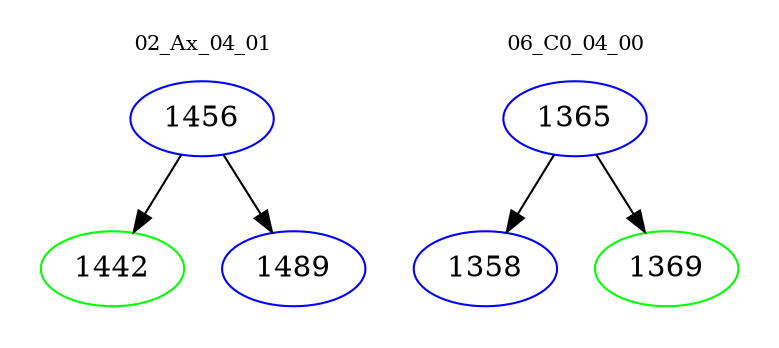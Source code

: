 digraph{
subgraph cluster_0 {
color = white
label = "02_Ax_04_01";
fontsize=10;
T0_1456 [label="1456", color="blue"]
T0_1456 -> T0_1442 [color="black"]
T0_1442 [label="1442", color="green"]
T0_1456 -> T0_1489 [color="black"]
T0_1489 [label="1489", color="blue"]
}
subgraph cluster_1 {
color = white
label = "06_C0_04_00";
fontsize=10;
T1_1365 [label="1365", color="blue"]
T1_1365 -> T1_1358 [color="black"]
T1_1358 [label="1358", color="blue"]
T1_1365 -> T1_1369 [color="black"]
T1_1369 [label="1369", color="green"]
}
}
